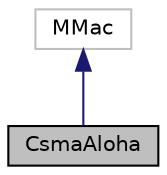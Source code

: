 digraph "CsmaAloha"
{
 // LATEX_PDF_SIZE
  edge [fontname="Helvetica",fontsize="10",labelfontname="Helvetica",labelfontsize="10"];
  node [fontname="Helvetica",fontsize="10",shape=record];
  Node1 [label="CsmaAloha",height=0.2,width=0.4,color="black", fillcolor="grey75", style="filled", fontcolor="black",tooltip="Class that describes a CsmaAloha module."];
  Node2 -> Node1 [dir="back",color="midnightblue",fontsize="10",style="solid",fontname="Helvetica"];
  Node2 [label="MMac",height=0.2,width=0.4,color="grey75", fillcolor="white", style="filled",tooltip=" "];
}
